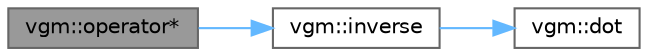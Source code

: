 digraph "vgm::operator*"
{
 // LATEX_PDF_SIZE
  bgcolor="transparent";
  edge [fontname=Helvetica,fontsize=10,labelfontname=Helvetica,labelfontsize=10];
  node [fontname=Helvetica,fontsize=10,shape=box,height=0.2,width=0.4];
  rankdir="LR";
  Node1 [id="Node000001",label="vgm::operator*",height=0.2,width=0.4,color="gray40", fillcolor="grey60", style="filled", fontcolor="black",tooltip=" "];
  Node1 -> Node2 [id="edge1_Node000001_Node000002",color="steelblue1",style="solid",tooltip=" "];
  Node2 [id="Node000002",label="vgm::inverse",height=0.2,width=0.4,color="grey40", fillcolor="white", style="filled",URL="$namespacevgm.html#adcc26123cc8aef27e1bcacf7a92f3290",tooltip=" "];
  Node2 -> Node3 [id="edge2_Node000002_Node000003",color="steelblue1",style="solid",tooltip=" "];
  Node3 [id="Node000003",label="vgm::dot",height=0.2,width=0.4,color="grey40", fillcolor="white", style="filled",URL="$namespacevgm.html#a74219de8d7167b3dbf6467fe7c10097e",tooltip=" "];
}
